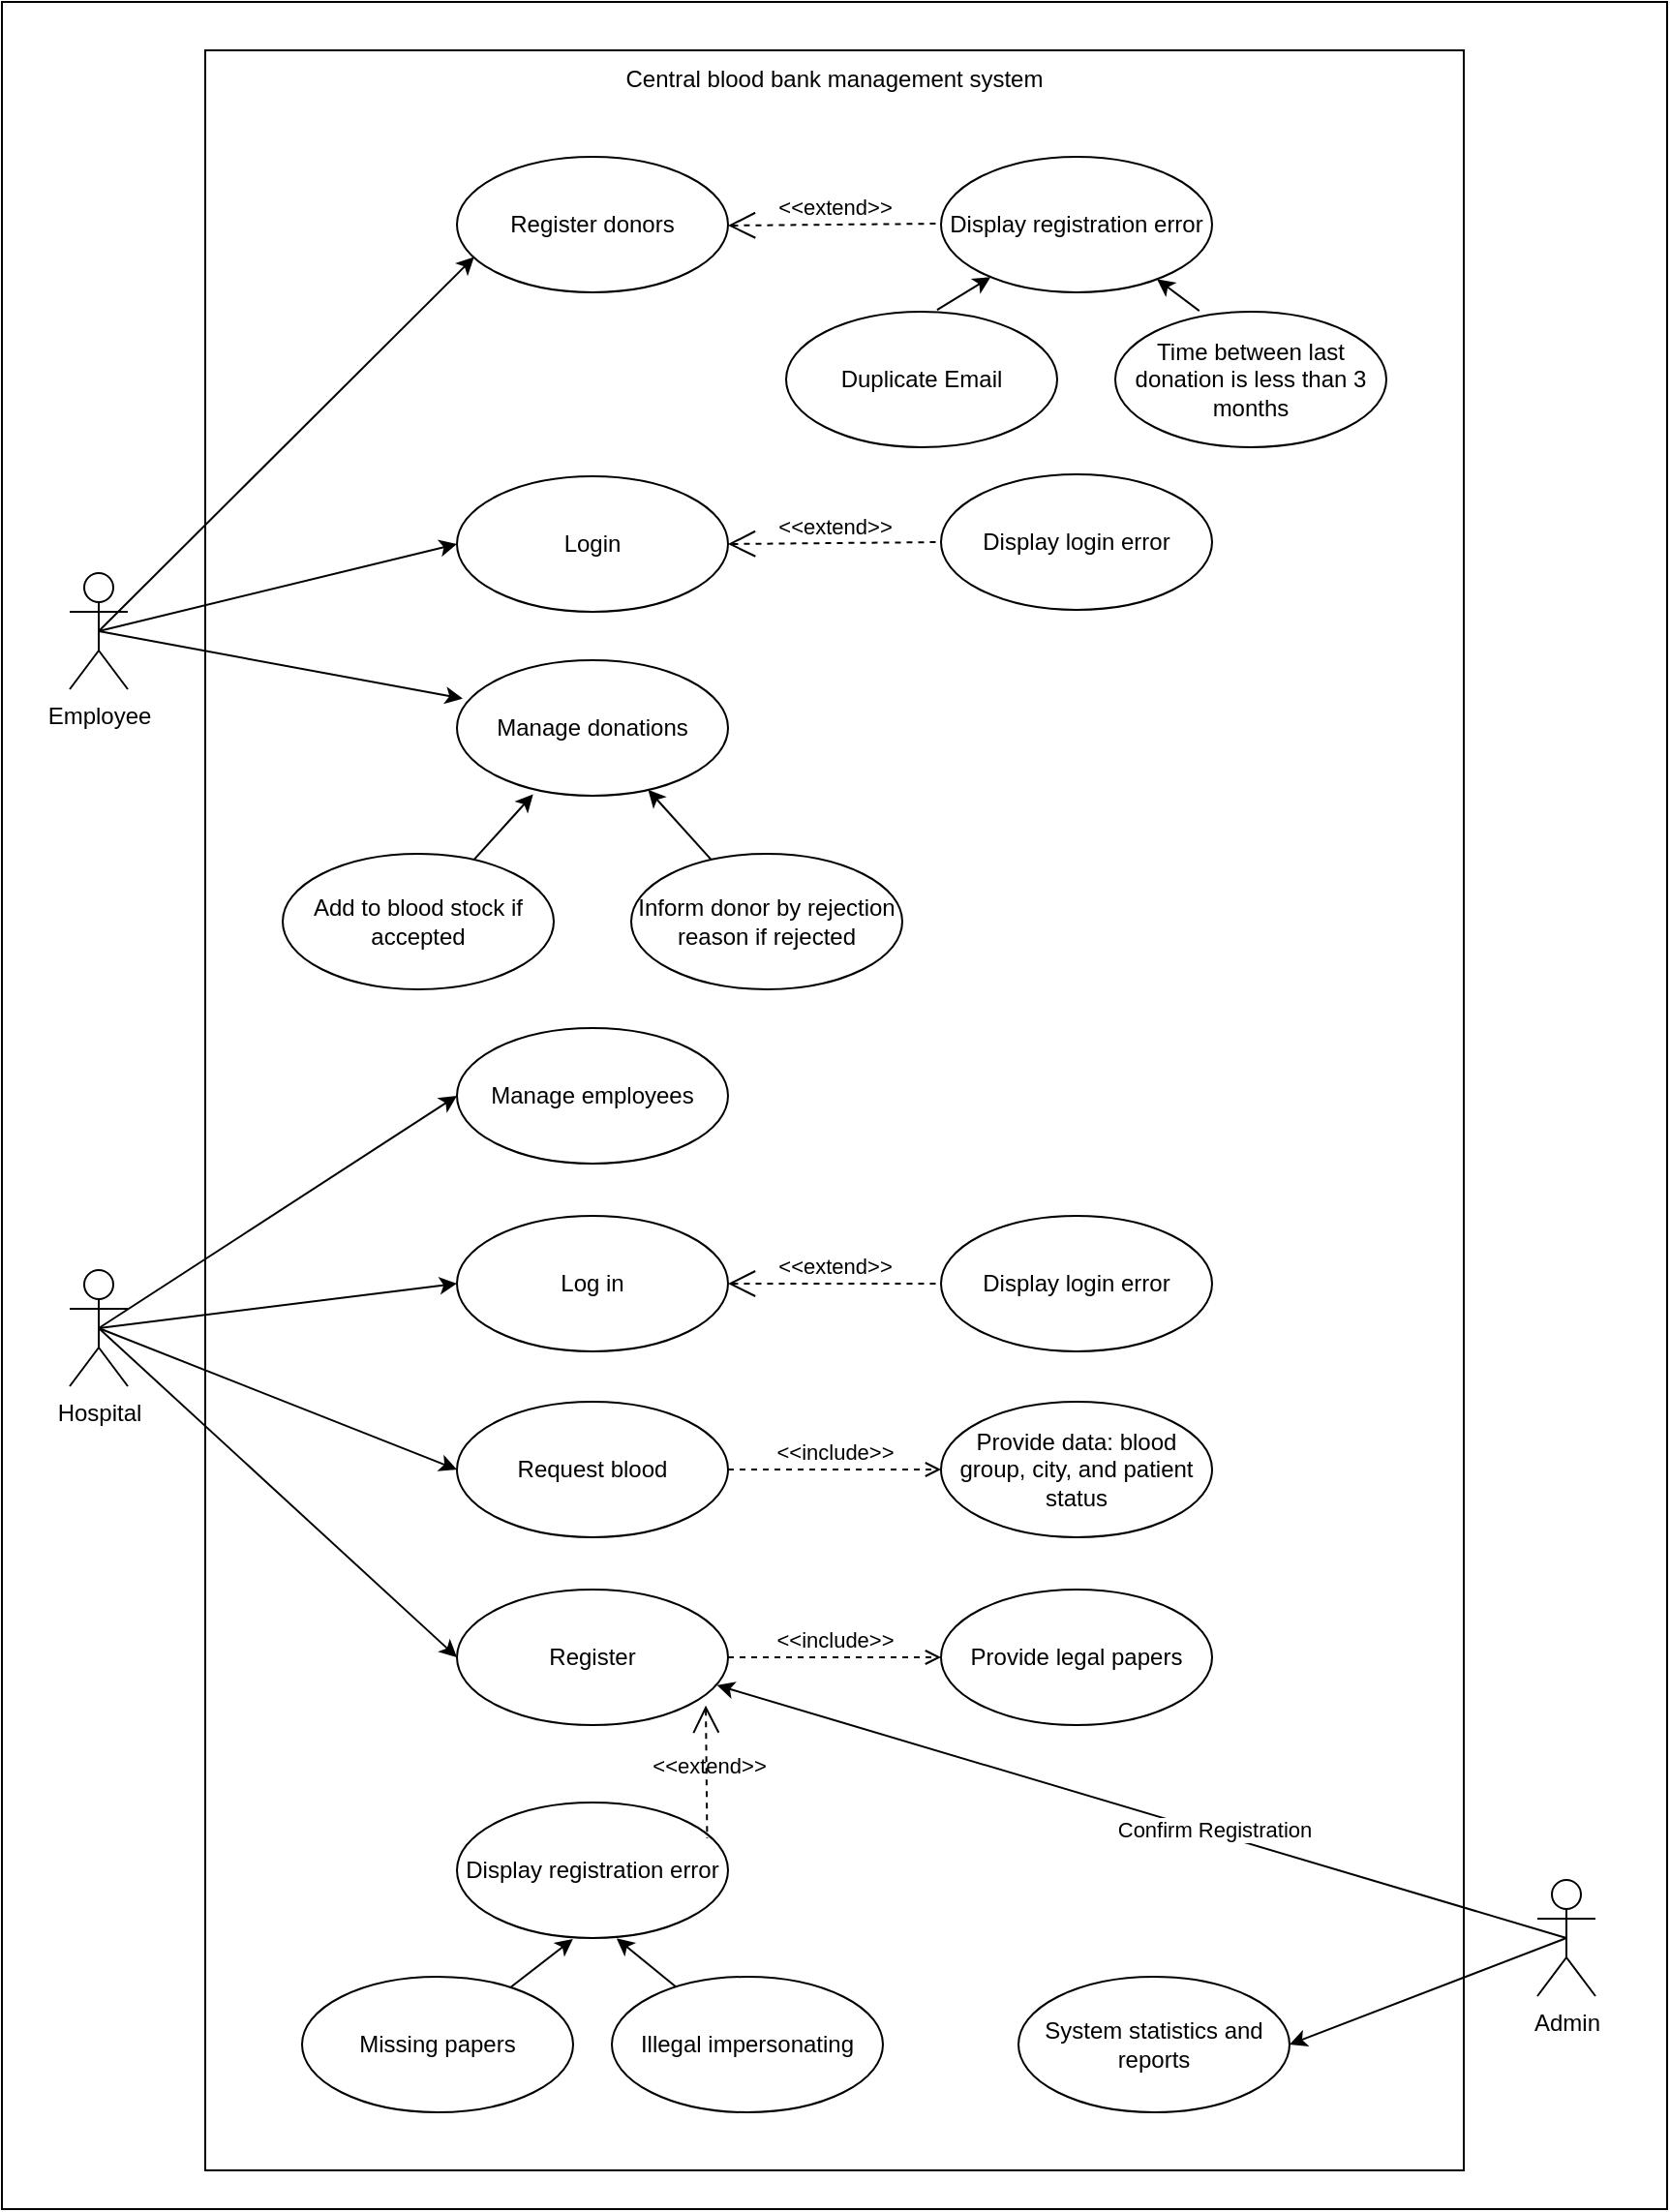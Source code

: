 <mxfile>
    <diagram id="lJSxjEwDbiUK3d9w7xdh" name="Page-1">
        <mxGraphModel dx="1697" dy="505" grid="1" gridSize="10" guides="1" tooltips="1" connect="1" arrows="1" fold="1" page="1" pageScale="1" pageWidth="850" pageHeight="1100" math="0" shadow="0">
            <root>
                <mxCell id="0"/>
                <mxCell id="1" parent="0"/>
                <mxCell id="78" value="" style="rounded=0;whiteSpace=wrap;html=1;" parent="1" vertex="1">
                    <mxGeometry x="-425" y="30" width="860" height="1140" as="geometry"/>
                </mxCell>
                <mxCell id="2" value="" style="rounded=0;whiteSpace=wrap;html=1;" parent="1" vertex="1">
                    <mxGeometry x="-320" y="55" width="650" height="1095" as="geometry"/>
                </mxCell>
                <mxCell id="3" value="Central blood bank management system" style="text;html=1;strokeColor=none;fillColor=none;align=center;verticalAlign=middle;whiteSpace=wrap;rounded=0;" parent="1" vertex="1">
                    <mxGeometry x="-120" y="55" width="250" height="30" as="geometry"/>
                </mxCell>
                <mxCell id="9" style="edgeStyle=none;html=1;exitX=0.5;exitY=0.5;exitDx=0;exitDy=0;exitPerimeter=0;entryX=0.021;entryY=0.283;entryDx=0;entryDy=0;entryPerimeter=0;" parent="1" source="4" target="85" edge="1">
                    <mxGeometry relative="1" as="geometry"/>
                </mxCell>
                <mxCell id="35" style="edgeStyle=none;html=1;exitX=0.5;exitY=0.5;exitDx=0;exitDy=0;exitPerimeter=0;entryX=0;entryY=0.5;entryDx=0;entryDy=0;" parent="1" source="4" target="34" edge="1">
                    <mxGeometry relative="1" as="geometry"/>
                </mxCell>
                <mxCell id="54" style="edgeStyle=none;html=1;exitX=0.5;exitY=0.5;exitDx=0;exitDy=0;exitPerimeter=0;entryX=0.063;entryY=0.74;entryDx=0;entryDy=0;entryPerimeter=0;" parent="1" source="4" target="53" edge="1">
                    <mxGeometry relative="1" as="geometry"/>
                </mxCell>
                <mxCell id="4" value="Employee" style="shape=umlActor;verticalLabelPosition=bottom;verticalAlign=top;html=1;outlineConnect=0;" parent="1" vertex="1">
                    <mxGeometry x="-390" y="325" width="30" height="60" as="geometry"/>
                </mxCell>
                <mxCell id="8" value="Log in" style="ellipse;whiteSpace=wrap;html=1;" parent="1" vertex="1">
                    <mxGeometry x="-190" y="657" width="140" height="70" as="geometry"/>
                </mxCell>
                <mxCell id="12" value="Display login error" style="ellipse;whiteSpace=wrap;html=1;flipV=0;" parent="1" vertex="1">
                    <mxGeometry x="60" y="657" width="140" height="70" as="geometry"/>
                </mxCell>
                <mxCell id="16" value="&amp;lt;&amp;lt;extend&amp;gt;&amp;gt;" style="edgeStyle=none;html=1;startArrow=open;endArrow=none;startSize=12;verticalAlign=bottom;dashed=1;labelBackgroundColor=none;entryX=0;entryY=0.5;entryDx=0;entryDy=0;exitX=1;exitY=0.5;exitDx=0;exitDy=0;" parent="1" source="8" target="12" edge="1">
                    <mxGeometry width="160" relative="1" as="geometry">
                        <mxPoint x="-90" y="425" as="sourcePoint"/>
                        <mxPoint x="70" y="425" as="targetPoint"/>
                    </mxGeometry>
                </mxCell>
                <mxCell id="44" style="edgeStyle=none;html=1;exitX=0.5;exitY=0.5;exitDx=0;exitDy=0;exitPerimeter=0;entryX=0.959;entryY=0.706;entryDx=0;entryDy=0;entryPerimeter=0;" parent="1" source="17" target="36" edge="1">
                    <mxGeometry relative="1" as="geometry"/>
                </mxCell>
                <mxCell id="45" value="Confirm Registration" style="edgeLabel;html=1;align=center;verticalAlign=middle;resizable=0;points=[];" parent="44" vertex="1" connectable="0">
                    <mxGeometry x="-0.17" y="-1" relative="1" as="geometry">
                        <mxPoint y="-1" as="offset"/>
                    </mxGeometry>
                </mxCell>
                <mxCell id="97" style="edgeStyle=none;html=1;exitX=0.5;exitY=0.5;exitDx=0;exitDy=0;exitPerimeter=0;entryX=1;entryY=0.5;entryDx=0;entryDy=0;" edge="1" parent="1" source="17" target="96">
                    <mxGeometry relative="1" as="geometry"/>
                </mxCell>
                <mxCell id="17" value="Admin" style="shape=umlActor;verticalLabelPosition=bottom;verticalAlign=top;html=1;outlineConnect=0;" parent="1" vertex="1">
                    <mxGeometry x="368" y="1000" width="30" height="60" as="geometry"/>
                </mxCell>
                <mxCell id="33" style="edgeStyle=none;html=1;exitX=0.5;exitY=0.5;exitDx=0;exitDy=0;exitPerimeter=0;entryX=0;entryY=0.5;entryDx=0;entryDy=0;" parent="1" source="32" target="8" edge="1">
                    <mxGeometry relative="1" as="geometry"/>
                </mxCell>
                <mxCell id="38" style="edgeStyle=none;html=1;exitX=0.5;exitY=0.5;exitDx=0;exitDy=0;exitPerimeter=0;entryX=0;entryY=0.5;entryDx=0;entryDy=0;" parent="1" source="32" target="36" edge="1">
                    <mxGeometry relative="1" as="geometry"/>
                </mxCell>
                <mxCell id="43" style="edgeStyle=none;html=1;exitX=0.5;exitY=0.5;exitDx=0;exitDy=0;exitPerimeter=0;entryX=0;entryY=0.5;entryDx=0;entryDy=0;" parent="1" source="32" target="42" edge="1">
                    <mxGeometry relative="1" as="geometry"/>
                </mxCell>
                <mxCell id="95" style="edgeStyle=none;html=1;exitX=0.5;exitY=0.5;exitDx=0;exitDy=0;exitPerimeter=0;entryX=0;entryY=0.5;entryDx=0;entryDy=0;" edge="1" parent="1" source="32" target="94">
                    <mxGeometry relative="1" as="geometry"/>
                </mxCell>
                <mxCell id="32" value="Hospital" style="shape=umlActor;verticalLabelPosition=bottom;verticalAlign=top;html=1;outlineConnect=0;" parent="1" vertex="1">
                    <mxGeometry x="-390" y="685" width="30" height="60" as="geometry"/>
                </mxCell>
                <mxCell id="34" value="Login" style="ellipse;whiteSpace=wrap;html=1;" parent="1" vertex="1">
                    <mxGeometry x="-190" y="275" width="140" height="70" as="geometry"/>
                </mxCell>
                <mxCell id="36" value="Register" style="ellipse;whiteSpace=wrap;html=1;" parent="1" vertex="1">
                    <mxGeometry x="-190" y="850" width="140" height="70" as="geometry"/>
                </mxCell>
                <mxCell id="41" value="Provide legal papers" style="ellipse;whiteSpace=wrap;html=1;" parent="1" vertex="1">
                    <mxGeometry x="60" y="850" width="140" height="70" as="geometry"/>
                </mxCell>
                <mxCell id="42" value="Request blood" style="ellipse;whiteSpace=wrap;html=1;" parent="1" vertex="1">
                    <mxGeometry x="-190" y="753" width="140" height="70" as="geometry"/>
                </mxCell>
                <mxCell id="46" value="Display registration error" style="ellipse;whiteSpace=wrap;html=1;" parent="1" vertex="1">
                    <mxGeometry x="-190" y="960" width="140" height="70" as="geometry"/>
                </mxCell>
                <mxCell id="48" value="&amp;lt;&amp;lt;include&amp;gt;&amp;gt;" style="edgeStyle=none;html=1;endArrow=open;verticalAlign=bottom;dashed=1;labelBackgroundColor=none;entryX=0;entryY=0.5;entryDx=0;entryDy=0;exitX=1;exitY=0.5;exitDx=0;exitDy=0;" parent="1" source="36" target="41" edge="1">
                    <mxGeometry width="160" relative="1" as="geometry">
                        <mxPoint x="-20" y="725" as="sourcePoint"/>
                        <mxPoint x="140" y="725" as="targetPoint"/>
                    </mxGeometry>
                </mxCell>
                <mxCell id="49" value="&amp;lt;&amp;lt;extend&amp;gt;&amp;gt;" style="edgeStyle=none;html=1;startArrow=open;endArrow=none;startSize=12;verticalAlign=bottom;dashed=1;labelBackgroundColor=none;exitX=0.918;exitY=0.855;exitDx=0;exitDy=0;entryX=0.923;entryY=0.264;entryDx=0;entryDy=0;exitPerimeter=0;entryPerimeter=0;sourcePerimeterSpacing=0;" parent="1" source="36" target="46" edge="1">
                    <mxGeometry x="0.17" y="1" width="160" relative="1" as="geometry">
                        <mxPoint x="-20" y="725" as="sourcePoint"/>
                        <mxPoint x="140" y="725" as="targetPoint"/>
                        <mxPoint as="offset"/>
                    </mxGeometry>
                </mxCell>
                <mxCell id="51" value="Provide data: blood group, city, and patient status" style="ellipse;whiteSpace=wrap;html=1;flipV=0;" parent="1" vertex="1">
                    <mxGeometry x="60" y="753" width="140" height="70" as="geometry"/>
                </mxCell>
                <mxCell id="53" value="Register donors" style="ellipse;whiteSpace=wrap;html=1;" parent="1" vertex="1">
                    <mxGeometry x="-190" y="110" width="140" height="70" as="geometry"/>
                </mxCell>
                <mxCell id="56" value="Display registration error" style="ellipse;whiteSpace=wrap;html=1;" parent="1" vertex="1">
                    <mxGeometry x="60" y="110" width="140" height="70" as="geometry"/>
                </mxCell>
                <mxCell id="65" value="Display login error" style="ellipse;whiteSpace=wrap;html=1;" parent="1" vertex="1">
                    <mxGeometry x="60" y="274" width="140" height="70" as="geometry"/>
                </mxCell>
                <mxCell id="66" value="&amp;lt;&amp;lt;extend&amp;gt;&amp;gt;" style="edgeStyle=none;html=1;startArrow=open;endArrow=none;startSize=12;verticalAlign=bottom;dashed=1;labelBackgroundColor=none;entryX=0;entryY=0.5;entryDx=0;entryDy=0;exitX=1;exitY=0.5;exitDx=0;exitDy=0;" parent="1" source="34" target="65" edge="1">
                    <mxGeometry width="160" relative="1" as="geometry">
                        <mxPoint x="-40.0" y="550" as="sourcePoint"/>
                        <mxPoint x="70.0" y="510" as="targetPoint"/>
                    </mxGeometry>
                </mxCell>
                <mxCell id="70" style="edgeStyle=none;html=1;entryX=0.589;entryY=1.003;entryDx=0;entryDy=0;entryPerimeter=0;" parent="1" source="69" target="46" edge="1">
                    <mxGeometry relative="1" as="geometry"/>
                </mxCell>
                <mxCell id="69" value="Illegal impersonating" style="ellipse;whiteSpace=wrap;html=1;" parent="1" vertex="1">
                    <mxGeometry x="-110" y="1050" width="140" height="70" as="geometry"/>
                </mxCell>
                <mxCell id="73" style="edgeStyle=none;html=1;entryX=0.428;entryY=1.007;entryDx=0;entryDy=0;entryPerimeter=0;" parent="1" source="71" target="46" edge="1">
                    <mxGeometry relative="1" as="geometry"/>
                </mxCell>
                <mxCell id="71" value="Missing papers" style="ellipse;whiteSpace=wrap;html=1;" parent="1" vertex="1">
                    <mxGeometry x="-270" y="1050" width="140" height="70" as="geometry"/>
                </mxCell>
                <mxCell id="80" value="&amp;lt;&amp;lt;extend&amp;gt;&amp;gt;" style="edgeStyle=none;html=1;startArrow=open;endArrow=none;startSize=12;verticalAlign=bottom;dashed=1;labelBackgroundColor=none;entryX=0;entryY=0.5;entryDx=0;entryDy=0;exitX=1;exitY=0.5;exitDx=0;exitDy=0;" edge="1" parent="1">
                    <mxGeometry width="160" relative="1" as="geometry">
                        <mxPoint x="-50" y="145.5" as="sourcePoint"/>
                        <mxPoint x="60" y="144.5" as="targetPoint"/>
                    </mxGeometry>
                </mxCell>
                <mxCell id="82" style="edgeStyle=none;html=1;entryX=0.797;entryY=0.903;entryDx=0;entryDy=0;entryPerimeter=0;exitX=0.31;exitY=-0.006;exitDx=0;exitDy=0;exitPerimeter=0;" edge="1" parent="1" source="81" target="56">
                    <mxGeometry relative="1" as="geometry"/>
                </mxCell>
                <mxCell id="81" value="Time between last donation is less than 3 months" style="ellipse;whiteSpace=wrap;html=1;" vertex="1" parent="1">
                    <mxGeometry x="150" y="190" width="140" height="70" as="geometry"/>
                </mxCell>
                <mxCell id="84" style="edgeStyle=none;html=1;exitX=0.557;exitY=-0.014;exitDx=0;exitDy=0;exitPerimeter=0;" edge="1" parent="1" source="83" target="56">
                    <mxGeometry relative="1" as="geometry"/>
                </mxCell>
                <mxCell id="83" value="Duplicate Email" style="ellipse;whiteSpace=wrap;html=1;" vertex="1" parent="1">
                    <mxGeometry x="-20" y="190" width="140" height="70" as="geometry"/>
                </mxCell>
                <mxCell id="85" value="Manage donations" style="ellipse;whiteSpace=wrap;html=1;" vertex="1" parent="1">
                    <mxGeometry x="-190" y="370" width="140" height="70" as="geometry"/>
                </mxCell>
                <mxCell id="88" style="edgeStyle=none;html=1;" edge="1" parent="1" source="86" target="85">
                    <mxGeometry relative="1" as="geometry"/>
                </mxCell>
                <mxCell id="86" value="Inform donor by rejection reason if rejected" style="ellipse;whiteSpace=wrap;html=1;" vertex="1" parent="1">
                    <mxGeometry x="-100" y="470" width="140" height="70" as="geometry"/>
                </mxCell>
                <mxCell id="89" style="edgeStyle=none;html=1;entryX=0.281;entryY=0.99;entryDx=0;entryDy=0;entryPerimeter=0;" edge="1" parent="1" source="87" target="85">
                    <mxGeometry relative="1" as="geometry"/>
                </mxCell>
                <mxCell id="87" value="Add to blood stock if accepted" style="ellipse;whiteSpace=wrap;html=1;" vertex="1" parent="1">
                    <mxGeometry x="-280" y="470" width="140" height="70" as="geometry"/>
                </mxCell>
                <mxCell id="91" value="&amp;lt;&amp;lt;include&amp;gt;&amp;gt;" style="edgeStyle=none;html=1;endArrow=open;verticalAlign=bottom;dashed=1;labelBackgroundColor=none;entryX=0;entryY=0.5;entryDx=0;entryDy=0;exitX=1;exitY=0.5;exitDx=0;exitDy=0;" edge="1" parent="1" source="42" target="51">
                    <mxGeometry width="160" relative="1" as="geometry">
                        <mxPoint x="-46.3" y="963.34" as="sourcePoint"/>
                        <mxPoint x="70" y="925" as="targetPoint"/>
                    </mxGeometry>
                </mxCell>
                <mxCell id="94" value="Manage employees" style="ellipse;whiteSpace=wrap;html=1;" vertex="1" parent="1">
                    <mxGeometry x="-190" y="560" width="140" height="70" as="geometry"/>
                </mxCell>
                <mxCell id="96" value="System statistics and reports" style="ellipse;whiteSpace=wrap;html=1;" vertex="1" parent="1">
                    <mxGeometry x="100" y="1050" width="140" height="70" as="geometry"/>
                </mxCell>
            </root>
        </mxGraphModel>
    </diagram>
</mxfile>